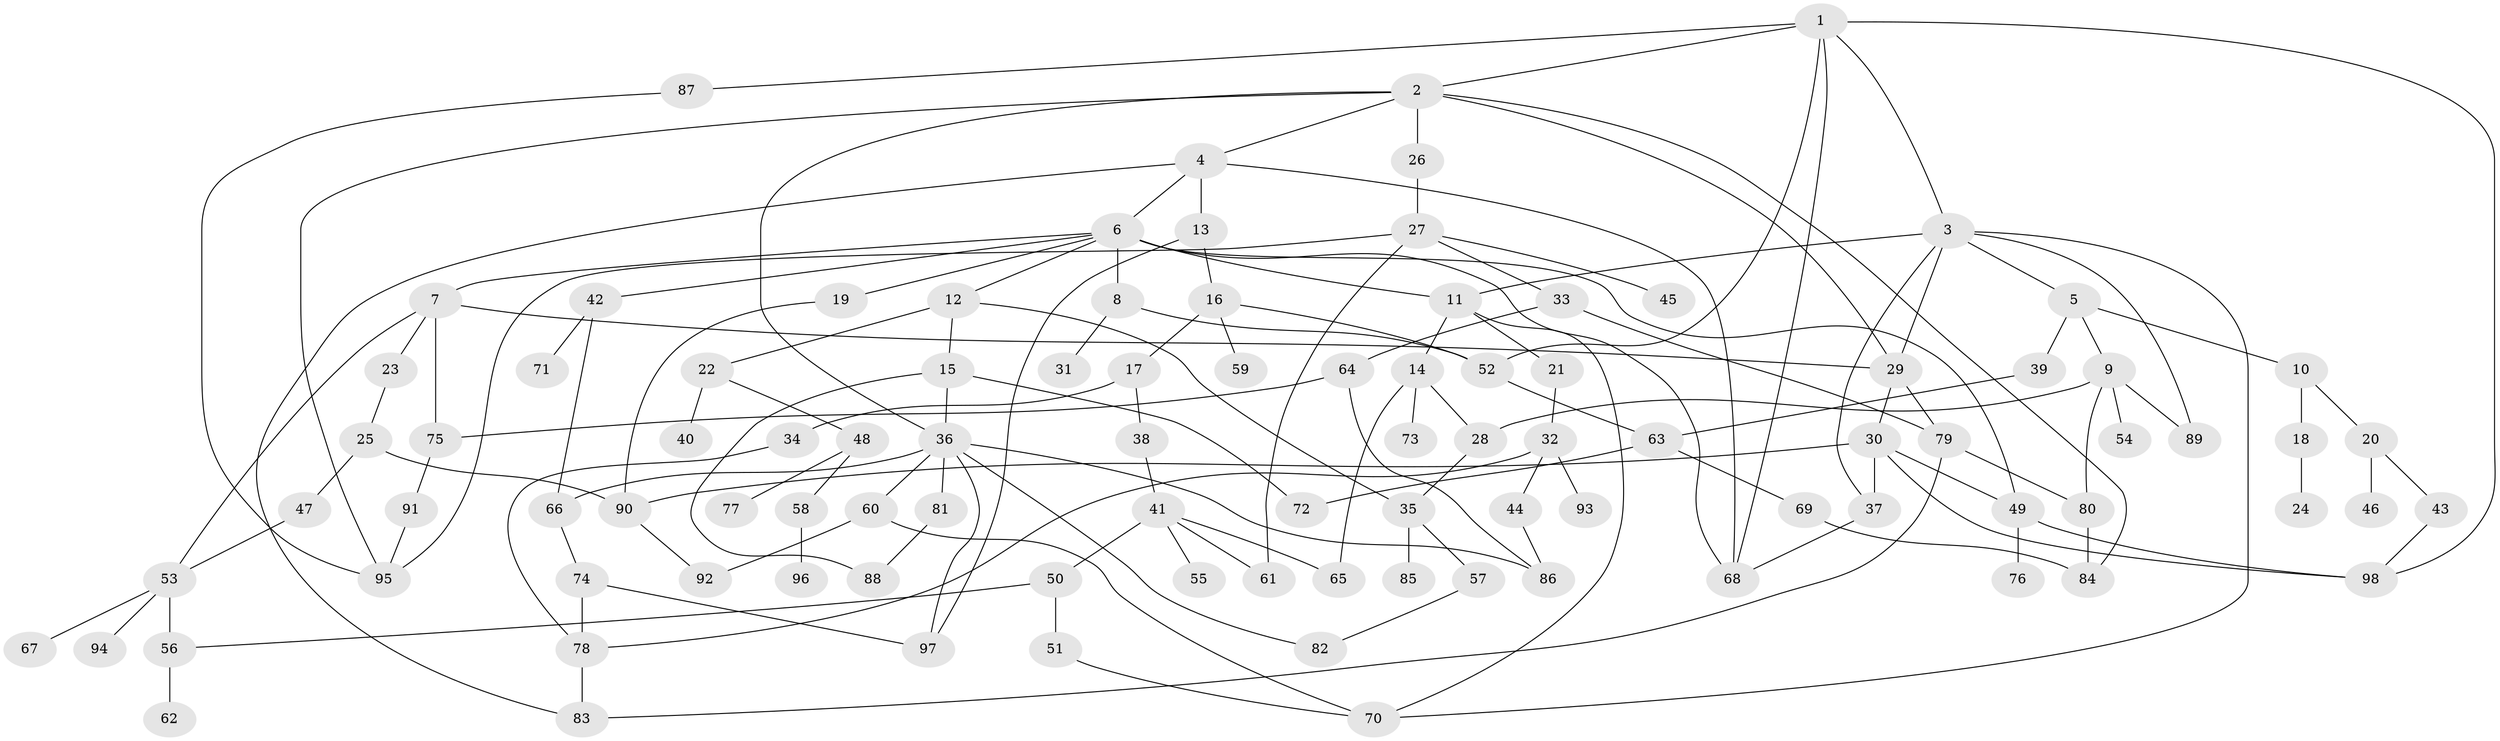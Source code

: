 // coarse degree distribution, {6: 0.07352941176470588, 7: 0.04411764705882353, 10: 0.014705882352941176, 9: 0.029411764705882353, 4: 0.11764705882352941, 8: 0.014705882352941176, 5: 0.058823529411764705, 3: 0.17647058823529413, 2: 0.25, 1: 0.22058823529411764}
// Generated by graph-tools (version 1.1) at 2025/16/03/04/25 18:16:59]
// undirected, 98 vertices, 145 edges
graph export_dot {
graph [start="1"]
  node [color=gray90,style=filled];
  1;
  2;
  3;
  4;
  5;
  6;
  7;
  8;
  9;
  10;
  11;
  12;
  13;
  14;
  15;
  16;
  17;
  18;
  19;
  20;
  21;
  22;
  23;
  24;
  25;
  26;
  27;
  28;
  29;
  30;
  31;
  32;
  33;
  34;
  35;
  36;
  37;
  38;
  39;
  40;
  41;
  42;
  43;
  44;
  45;
  46;
  47;
  48;
  49;
  50;
  51;
  52;
  53;
  54;
  55;
  56;
  57;
  58;
  59;
  60;
  61;
  62;
  63;
  64;
  65;
  66;
  67;
  68;
  69;
  70;
  71;
  72;
  73;
  74;
  75;
  76;
  77;
  78;
  79;
  80;
  81;
  82;
  83;
  84;
  85;
  86;
  87;
  88;
  89;
  90;
  91;
  92;
  93;
  94;
  95;
  96;
  97;
  98;
  1 -- 2;
  1 -- 3;
  1 -- 52;
  1 -- 87;
  1 -- 68;
  1 -- 98;
  2 -- 4;
  2 -- 26;
  2 -- 36;
  2 -- 84;
  2 -- 29;
  2 -- 95;
  3 -- 5;
  3 -- 29;
  3 -- 70;
  3 -- 11;
  3 -- 37;
  3 -- 89;
  4 -- 6;
  4 -- 13;
  4 -- 68;
  4 -- 83;
  5 -- 9;
  5 -- 10;
  5 -- 39;
  6 -- 7;
  6 -- 8;
  6 -- 11;
  6 -- 12;
  6 -- 19;
  6 -- 42;
  6 -- 68;
  6 -- 49;
  7 -- 23;
  7 -- 75;
  7 -- 29;
  7 -- 53;
  8 -- 31;
  8 -- 52;
  9 -- 54;
  9 -- 89;
  9 -- 28;
  9 -- 80;
  10 -- 18;
  10 -- 20;
  11 -- 14;
  11 -- 21;
  11 -- 70;
  12 -- 15;
  12 -- 22;
  12 -- 35;
  13 -- 16;
  13 -- 97;
  14 -- 28;
  14 -- 65;
  14 -- 73;
  15 -- 36;
  15 -- 88;
  15 -- 72;
  16 -- 17;
  16 -- 59;
  16 -- 52;
  17 -- 34;
  17 -- 38;
  18 -- 24;
  19 -- 90;
  20 -- 43;
  20 -- 46;
  21 -- 32;
  22 -- 40;
  22 -- 48;
  23 -- 25;
  25 -- 47;
  25 -- 90;
  26 -- 27;
  27 -- 33;
  27 -- 45;
  27 -- 61;
  27 -- 95;
  28 -- 35;
  29 -- 30;
  29 -- 79;
  30 -- 37;
  30 -- 49;
  30 -- 90;
  30 -- 98;
  32 -- 44;
  32 -- 78;
  32 -- 93;
  33 -- 64;
  33 -- 79;
  34 -- 78;
  35 -- 57;
  35 -- 85;
  36 -- 60;
  36 -- 66;
  36 -- 81;
  36 -- 97;
  36 -- 86;
  36 -- 82;
  37 -- 68;
  38 -- 41;
  39 -- 63;
  41 -- 50;
  41 -- 55;
  41 -- 65;
  41 -- 61;
  42 -- 71;
  42 -- 66;
  43 -- 98;
  44 -- 86;
  47 -- 53;
  48 -- 58;
  48 -- 77;
  49 -- 76;
  49 -- 98;
  50 -- 51;
  50 -- 56;
  51 -- 70;
  52 -- 63;
  53 -- 56;
  53 -- 67;
  53 -- 94;
  56 -- 62;
  57 -- 82;
  58 -- 96;
  60 -- 92;
  60 -- 70;
  63 -- 69;
  63 -- 72;
  64 -- 75;
  64 -- 86;
  66 -- 74;
  69 -- 84;
  74 -- 97;
  74 -- 78;
  75 -- 91;
  78 -- 83;
  79 -- 80;
  79 -- 83;
  80 -- 84;
  81 -- 88;
  87 -- 95;
  90 -- 92;
  91 -- 95;
}
